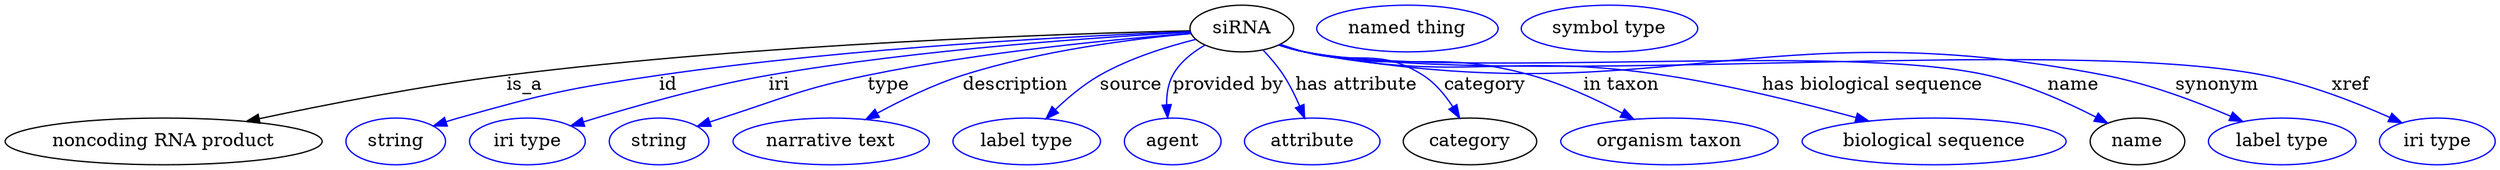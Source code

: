 digraph {
	graph [bb="0,0,1570.5,123"];
	node [label="\N"];
	siRNA	 [height=0.5,
		label=siRNA,
		pos="778.14,105",
		width=0.97491];
	"noncoding RNA product"	 [height=0.5,
		pos="98.141,18",
		width=2.7261];
	siRNA -> "noncoding RNA product"	 [label=is_a,
		lp="327.14,61.5",
		pos="e,152.34,33.104 742.87,104.08 665.28,101.65 474.15,93.494 316.14,69 263.76,60.88 205.32,46.938 162.14,35.681"];
	id	 [color=blue,
		height=0.5,
		label=string,
		pos="245.14,18",
		width=0.84854];
	siRNA -> id	 [color=blue,
		label=id,
		lp="418.64,61.5",
		pos="e,268.98,29.527 743.17,103.35 677.89,99.862 533.21,90.268 413.14,69 355.29,58.753 340.57,55.458 285.14,36 282.9,35.213 280.61,34.35 \
278.31,33.441",
		style=solid];
	iri	 [color=blue,
		height=0.5,
		label="iri type",
		pos="330.14,18",
		width=1.011];
	siRNA -> iri	 [color=blue,
		label=iri,
		lp="490.64,61.5",
		pos="e,358.09,29.612 742.97,102.66 687.49,98.529 576.47,88.478 484.14,69 434.62,58.552 422.91,52.748 375.14,36 372.62,35.117 370.04,34.176 \
367.44,33.206",
		style=solid];
	type	 [color=blue,
		height=0.5,
		label=string,
		pos="415.14,18",
		width=0.84854];
	siRNA -> type	 [color=blue,
		label=type,
		lp="563.14,61.5",
		pos="e,438.89,29.442 743.55,101.38 698.72,96.255 618.34,85.631 551.14,69 506.94,58.061 496.43,52.898 454.14,36 452.27,35.253 450.36,34.463 \
448.44,33.648",
		style=solid];
	description	 [color=blue,
		height=0.5,
		label="narrative text",
		pos="521.14,18",
		width=1.6068];
	siRNA -> description	 [color=blue,
		label=description,
		lp="639.64,61.5",
		pos="e,544.76,34.453 743.89,100.93 709.09,96.059 654.07,86.301 609.14,69 589.68,61.505 569.44,50.068 553.28,39.923",
		style=solid];
	source	 [color=blue,
		height=0.5,
		label="label type",
		pos="642.14,18",
		width=1.2638];
	siRNA -> source	 [color=blue,
		label=source,
		lp="710.14,61.5",
		pos="e,656.02,35.355 748,95.721 730.79,89.628 709.29,80.628 692.14,69 681.51,61.788 671.29,52.056 662.89,43.027",
		style=solid];
	"provided by"	 [color=blue,
		height=0.5,
		label=agent,
		pos="735.14,18",
		width=0.83048];
	siRNA -> "provided by"	 [color=blue,
		label="provided by",
		lp="768.14,61.5",
		pos="e,731.49,36.278 754.74,91.36 747.02,85.541 739.34,77.998 735.14,69 731.9,62.05 730.85,53.965 730.88,46.307",
		style=solid];
	"has attribute"	 [color=blue,
		height=0.5,
		label=attribute,
		pos="823.14,18",
		width=1.1193];
	siRNA -> "has attribute"	 [color=blue,
		label="has attribute",
		lp="841.64,61.5",
		pos="e,816.29,35.795 789.95,87.761 793.73,81.924 797.8,75.289 801.14,69 805.15,61.454 809.01,53.023 812.36,45.223",
		style=solid];
	category	 [height=0.5,
		pos="922.14,18",
		width=1.1374];
	siRNA -> category	 [color=blue,
		label=category,
		lp="919.64,61.5",
		pos="e,910.95,35.842 805.47,93.414 810.96,91.202 816.71,88.965 822.14,87 847.12,77.963 857.04,83.738 879.14,69 889.03,62.408 897.9,52.909 \
904.97,43.891",
		style=solid];
	"in taxon"	 [color=blue,
		height=0.5,
		label="organism taxon",
		pos="1047.1,18",
		width=1.8234];
	siRNA -> "in taxon"	 [color=blue,
		label="in taxon",
		lp="1007.6,61.5",
		pos="e,1020.6,34.596 804.77,92.889 810.42,90.667 816.41,88.56 822.14,87 876.3,72.263 893.64,85.979 947.14,69 969.65,61.857 993.25,50.049 \
1011.9,39.594",
		style=solid];
	"has biological sequence"	 [color=blue,
		height=0.5,
		label="biological sequence",
		pos="1211.1,18",
		width=2.2387];
	siRNA -> "has biological sequence"	 [color=blue,
		label="has biological sequence",
		lp="1164.1,61.5",
		pos="e,1167.3,33.221 804.23,92.812 810.02,90.539 816.2,88.431 822.14,87 914.07,64.843 941.15,86.173 1034.1,69 1076.2,61.23 1122.7,47.651 \
1157.4,36.458",
		style=solid];
	name	 [height=0.5,
		pos="1340.1,18",
		width=0.84854];
	siRNA -> name	 [color=blue,
		label=name,
		lp="1288.6,61.5",
		pos="e,1319,31.242 804.19,92.628 809.98,90.366 816.18,88.309 822.14,87 1000.7,47.805 1055.7,113.22 1233.1,69 1260.6,62.15 1289.5,47.924 \
1310.3,36.234",
		style=solid];
	synonym	 [color=blue,
		height=0.5,
		label="label type",
		pos="1434.1,18",
		width=1.2638];
	siRNA -> synonym	 [color=blue,
		label=synonym,
		lp="1380.6,61.5",
		pos="e,1406.5,32.455 804.19,92.597 809.98,90.337 816.17,88.289 822.14,87 1033.4,41.378 1096.8,114.23 1308.1,69 1339.3,62.33 1372.7,48.501 \
1397.2,36.924",
		style=solid];
	xref	 [color=blue,
		height=0.5,
		label="iri type",
		pos="1534.1,18",
		width=1.011];
	siRNA -> xref	 [color=blue,
		label=xref,
		lp="1467.1,61.5",
		pos="e,1509.4,31.322 804.18,92.568 809.97,90.31 816.17,88.27 822.14,87 950.01,59.817 1282.3,96.303 1410.1,69 1441.9,62.219 1475.9,47.687 \
1500.2,35.863",
		style=solid];
	"named thing_category"	 [color=blue,
		height=0.5,
		label="named thing",
		pos="886.14,105",
		width=1.5346];
	"macromolecular machine_name"	 [color=blue,
		height=0.5,
		label="symbol type",
		pos="1014.1,105",
		width=1.5165];
}
